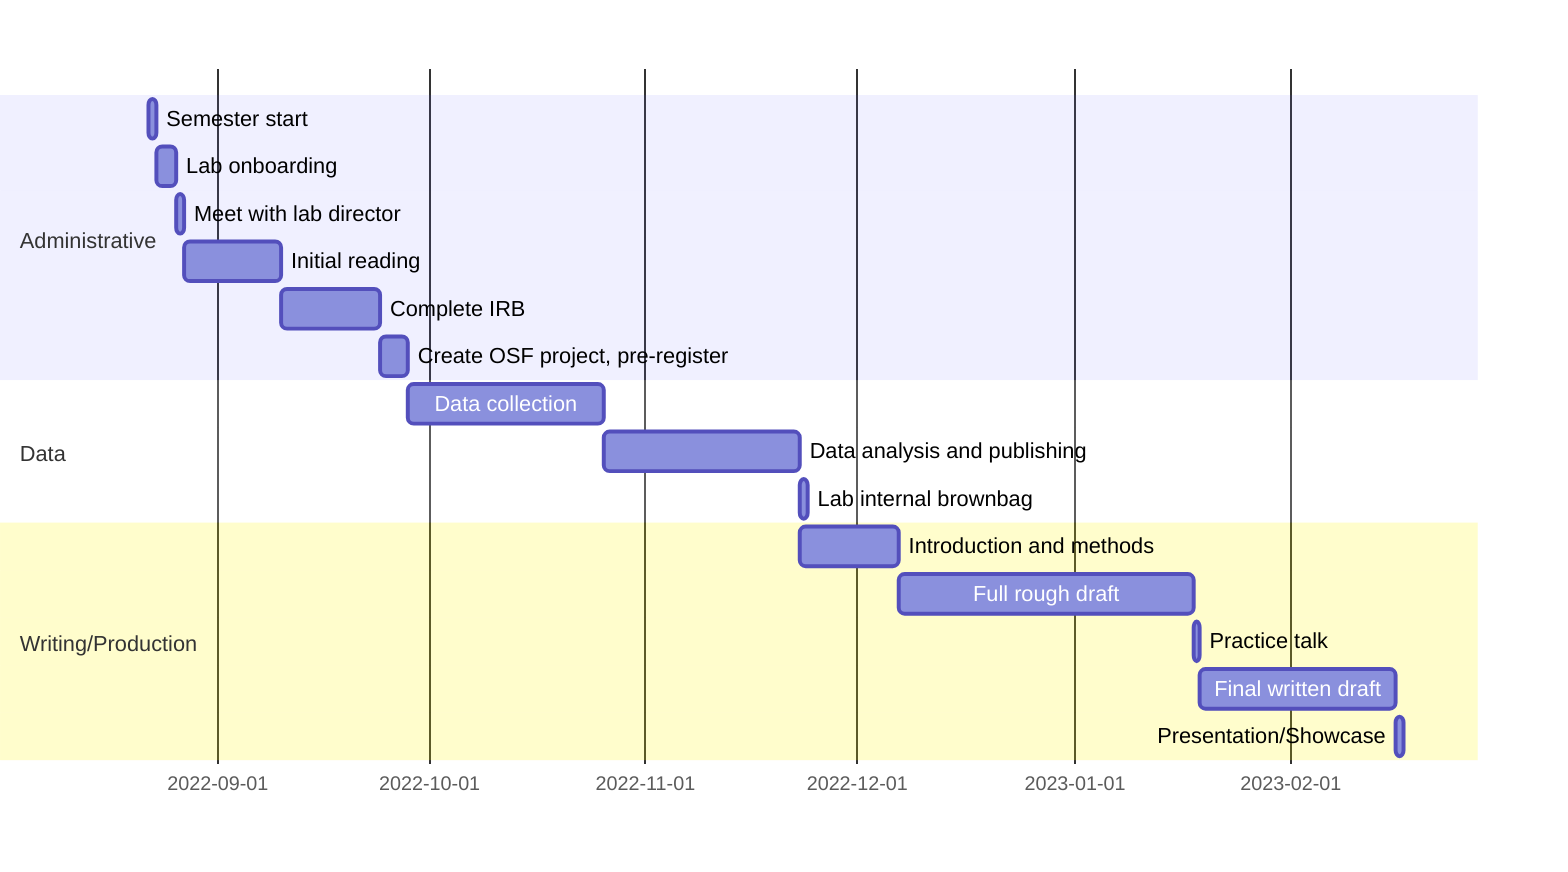gantt
  dateFormat  YYYY-MM-DD
  section Administrative
    Semester start                      :adm1, 2022-08-22, 1d
	  Lab onboarding                      :onboarding, after adm1, 3d
    Meet with lab director              :labdir, after onboarding, 1d
	  Initial reading                     :reading, after labdir, 2w
    Complete IRB                        :irb, after reading, 2w
    Create OSF project, pre-register    :osf, after irb, 4d
  section Data
    Data collection                     :data1, after osf, 4w
  	Data analysis and publishing        :data2, after data1, 4w
    Lab internal brownbag               :brownbag, after data2 , 1d
  section Writing/Production
    Introduction and methods            :methods, after data2, 2w
    Full rough draft                    :fullrough, after methods, 6w
    Practice talk                       :ptalk, after fullrough, 1d
	  Final written draft                 :finaldraft, after ptalk, 4w
	  Presentation/Showcase               :after finaldraft, 1d